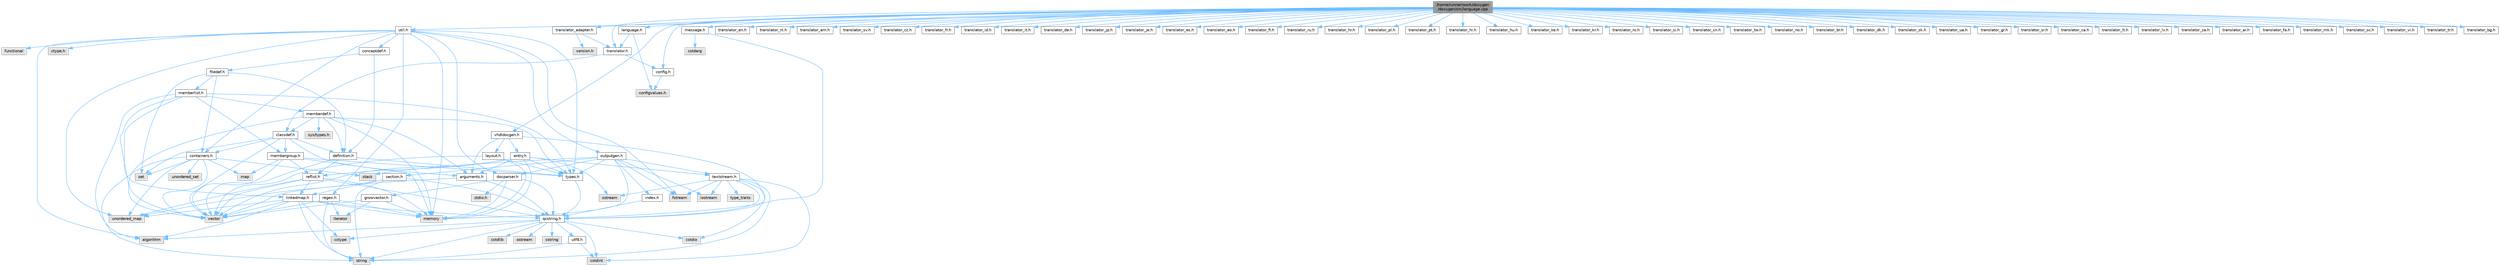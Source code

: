 digraph "/home/runner/work/doxygen/doxygen/src/language.cpp"
{
 // INTERACTIVE_SVG=YES
 // LATEX_PDF_SIZE
  bgcolor="transparent";
  edge [fontname=Helvetica,fontsize=10,labelfontname=Helvetica,labelfontsize=10];
  node [fontname=Helvetica,fontsize=10,shape=box,height=0.2,width=0.4];
  Node1 [label="/home/runner/work/doxygen\l/doxygen/src/language.cpp",height=0.2,width=0.4,color="gray40", fillcolor="grey60", style="filled", fontcolor="black",tooltip=" "];
  Node1 -> Node2 [color="steelblue1",style="solid"];
  Node2 [label="message.h",height=0.2,width=0.4,color="grey40", fillcolor="white", style="filled",URL="$d2/d0d/message_8h.html",tooltip=" "];
  Node2 -> Node3 [color="steelblue1",style="solid"];
  Node3 [label="cstdarg",height=0.2,width=0.4,color="grey60", fillcolor="#E0E0E0", style="filled",tooltip=" "];
  Node2 -> Node4 [color="steelblue1",style="solid"];
  Node4 [label="qcstring.h",height=0.2,width=0.4,color="grey40", fillcolor="white", style="filled",URL="$d7/d5c/qcstring_8h.html",tooltip=" "];
  Node4 -> Node5 [color="steelblue1",style="solid"];
  Node5 [label="string",height=0.2,width=0.4,color="grey60", fillcolor="#E0E0E0", style="filled",tooltip=" "];
  Node4 -> Node6 [color="steelblue1",style="solid"];
  Node6 [label="algorithm",height=0.2,width=0.4,color="grey60", fillcolor="#E0E0E0", style="filled",tooltip=" "];
  Node4 -> Node7 [color="steelblue1",style="solid"];
  Node7 [label="cctype",height=0.2,width=0.4,color="grey60", fillcolor="#E0E0E0", style="filled",tooltip=" "];
  Node4 -> Node8 [color="steelblue1",style="solid"];
  Node8 [label="cstring",height=0.2,width=0.4,color="grey60", fillcolor="#E0E0E0", style="filled",tooltip=" "];
  Node4 -> Node9 [color="steelblue1",style="solid"];
  Node9 [label="cstdio",height=0.2,width=0.4,color="grey60", fillcolor="#E0E0E0", style="filled",tooltip=" "];
  Node4 -> Node10 [color="steelblue1",style="solid"];
  Node10 [label="cstdlib",height=0.2,width=0.4,color="grey60", fillcolor="#E0E0E0", style="filled",tooltip=" "];
  Node4 -> Node11 [color="steelblue1",style="solid"];
  Node11 [label="cstdint",height=0.2,width=0.4,color="grey60", fillcolor="#E0E0E0", style="filled",tooltip=" "];
  Node4 -> Node12 [color="steelblue1",style="solid"];
  Node12 [label="ostream",height=0.2,width=0.4,color="grey60", fillcolor="#E0E0E0", style="filled",tooltip=" "];
  Node4 -> Node13 [color="steelblue1",style="solid"];
  Node13 [label="utf8.h",height=0.2,width=0.4,color="grey40", fillcolor="white", style="filled",URL="$db/d7c/utf8_8h.html",tooltip="Various UTF8 related helper functions."];
  Node13 -> Node11 [color="steelblue1",style="solid"];
  Node13 -> Node5 [color="steelblue1",style="solid"];
  Node1 -> Node14 [color="steelblue1",style="solid"];
  Node14 [label="config.h",height=0.2,width=0.4,color="grey40", fillcolor="white", style="filled",URL="$db/d16/config_8h.html",tooltip=" "];
  Node14 -> Node15 [color="steelblue1",style="solid"];
  Node15 [label="configvalues.h",height=0.2,width=0.4,color="grey60", fillcolor="#E0E0E0", style="filled",tooltip=" "];
  Node1 -> Node16 [color="steelblue1",style="solid"];
  Node16 [label="util.h",height=0.2,width=0.4,color="grey40", fillcolor="white", style="filled",URL="$d8/d3c/util_8h.html",tooltip="A bunch of utility functions."];
  Node16 -> Node17 [color="steelblue1",style="solid"];
  Node17 [label="memory",height=0.2,width=0.4,color="grey60", fillcolor="#E0E0E0", style="filled",tooltip=" "];
  Node16 -> Node18 [color="steelblue1",style="solid"];
  Node18 [label="unordered_map",height=0.2,width=0.4,color="grey60", fillcolor="#E0E0E0", style="filled",tooltip=" "];
  Node16 -> Node6 [color="steelblue1",style="solid"];
  Node16 -> Node19 [color="steelblue1",style="solid"];
  Node19 [label="functional",height=0.2,width=0.4,color="grey60", fillcolor="#E0E0E0", style="filled",tooltip=" "];
  Node16 -> Node20 [color="steelblue1",style="solid"];
  Node20 [label="fstream",height=0.2,width=0.4,color="grey60", fillcolor="#E0E0E0", style="filled",tooltip=" "];
  Node16 -> Node21 [color="steelblue1",style="solid"];
  Node21 [label="ctype.h",height=0.2,width=0.4,color="grey60", fillcolor="#E0E0E0", style="filled",tooltip=" "];
  Node16 -> Node22 [color="steelblue1",style="solid"];
  Node22 [label="types.h",height=0.2,width=0.4,color="grey40", fillcolor="white", style="filled",URL="$d9/d49/types_8h.html",tooltip="This file contains a number of basic enums and types."];
  Node22 -> Node4 [color="steelblue1",style="solid"];
  Node16 -> Node23 [color="steelblue1",style="solid"];
  Node23 [label="docparser.h",height=0.2,width=0.4,color="grey40", fillcolor="white", style="filled",URL="$de/d9c/docparser_8h.html",tooltip=" "];
  Node23 -> Node24 [color="steelblue1",style="solid"];
  Node24 [label="stdio.h",height=0.2,width=0.4,color="grey60", fillcolor="#E0E0E0", style="filled",tooltip=" "];
  Node23 -> Node17 [color="steelblue1",style="solid"];
  Node23 -> Node4 [color="steelblue1",style="solid"];
  Node23 -> Node25 [color="steelblue1",style="solid"];
  Node25 [label="growvector.h",height=0.2,width=0.4,color="grey40", fillcolor="white", style="filled",URL="$d7/d50/growvector_8h.html",tooltip=" "];
  Node25 -> Node26 [color="steelblue1",style="solid"];
  Node26 [label="vector",height=0.2,width=0.4,color="grey60", fillcolor="#E0E0E0", style="filled",tooltip=" "];
  Node25 -> Node17 [color="steelblue1",style="solid"];
  Node25 -> Node27 [color="steelblue1",style="solid"];
  Node27 [label="iterator",height=0.2,width=0.4,color="grey60", fillcolor="#E0E0E0", style="filled",tooltip=" "];
  Node16 -> Node28 [color="steelblue1",style="solid"];
  Node28 [label="containers.h",height=0.2,width=0.4,color="grey40", fillcolor="white", style="filled",URL="$d5/d75/containers_8h.html",tooltip=" "];
  Node28 -> Node26 [color="steelblue1",style="solid"];
  Node28 -> Node5 [color="steelblue1",style="solid"];
  Node28 -> Node29 [color="steelblue1",style="solid"];
  Node29 [label="set",height=0.2,width=0.4,color="grey60", fillcolor="#E0E0E0", style="filled",tooltip=" "];
  Node28 -> Node30 [color="steelblue1",style="solid"];
  Node30 [label="map",height=0.2,width=0.4,color="grey60", fillcolor="#E0E0E0", style="filled",tooltip=" "];
  Node28 -> Node31 [color="steelblue1",style="solid"];
  Node31 [label="unordered_set",height=0.2,width=0.4,color="grey60", fillcolor="#E0E0E0", style="filled",tooltip=" "];
  Node28 -> Node18 [color="steelblue1",style="solid"];
  Node28 -> Node32 [color="steelblue1",style="solid"];
  Node32 [label="stack",height=0.2,width=0.4,color="grey60", fillcolor="#E0E0E0", style="filled",tooltip=" "];
  Node16 -> Node33 [color="steelblue1",style="solid"];
  Node33 [label="outputgen.h",height=0.2,width=0.4,color="grey40", fillcolor="white", style="filled",URL="$df/d06/outputgen_8h.html",tooltip=" "];
  Node33 -> Node17 [color="steelblue1",style="solid"];
  Node33 -> Node32 [color="steelblue1",style="solid"];
  Node33 -> Node34 [color="steelblue1",style="solid"];
  Node34 [label="iostream",height=0.2,width=0.4,color="grey60", fillcolor="#E0E0E0", style="filled",tooltip=" "];
  Node33 -> Node20 [color="steelblue1",style="solid"];
  Node33 -> Node22 [color="steelblue1",style="solid"];
  Node33 -> Node35 [color="steelblue1",style="solid"];
  Node35 [label="index.h",height=0.2,width=0.4,color="grey40", fillcolor="white", style="filled",URL="$d1/db5/index_8h.html",tooltip=" "];
  Node35 -> Node4 [color="steelblue1",style="solid"];
  Node33 -> Node36 [color="steelblue1",style="solid"];
  Node36 [label="section.h",height=0.2,width=0.4,color="grey40", fillcolor="white", style="filled",URL="$d1/d2a/section_8h.html",tooltip=" "];
  Node36 -> Node5 [color="steelblue1",style="solid"];
  Node36 -> Node18 [color="steelblue1",style="solid"];
  Node36 -> Node4 [color="steelblue1",style="solid"];
  Node36 -> Node37 [color="steelblue1",style="solid"];
  Node37 [label="linkedmap.h",height=0.2,width=0.4,color="grey40", fillcolor="white", style="filled",URL="$da/de1/linkedmap_8h.html",tooltip=" "];
  Node37 -> Node18 [color="steelblue1",style="solid"];
  Node37 -> Node26 [color="steelblue1",style="solid"];
  Node37 -> Node17 [color="steelblue1",style="solid"];
  Node37 -> Node5 [color="steelblue1",style="solid"];
  Node37 -> Node6 [color="steelblue1",style="solid"];
  Node37 -> Node7 [color="steelblue1",style="solid"];
  Node37 -> Node4 [color="steelblue1",style="solid"];
  Node33 -> Node38 [color="steelblue1",style="solid"];
  Node38 [label="textstream.h",height=0.2,width=0.4,color="grey40", fillcolor="white", style="filled",URL="$d4/d7d/textstream_8h.html",tooltip=" "];
  Node38 -> Node5 [color="steelblue1",style="solid"];
  Node38 -> Node34 [color="steelblue1",style="solid"];
  Node38 -> Node39 [color="steelblue1",style="solid"];
  Node39 [label="sstream",height=0.2,width=0.4,color="grey60", fillcolor="#E0E0E0", style="filled",tooltip=" "];
  Node38 -> Node11 [color="steelblue1",style="solid"];
  Node38 -> Node9 [color="steelblue1",style="solid"];
  Node38 -> Node20 [color="steelblue1",style="solid"];
  Node38 -> Node40 [color="steelblue1",style="solid"];
  Node40 [label="type_traits",height=0.2,width=0.4,color="grey60", fillcolor="#E0E0E0", style="filled",tooltip=" "];
  Node38 -> Node4 [color="steelblue1",style="solid"];
  Node33 -> Node23 [color="steelblue1",style="solid"];
  Node16 -> Node41 [color="steelblue1",style="solid"];
  Node41 [label="regex.h",height=0.2,width=0.4,color="grey40", fillcolor="white", style="filled",URL="$d1/d21/regex_8h.html",tooltip=" "];
  Node41 -> Node17 [color="steelblue1",style="solid"];
  Node41 -> Node5 [color="steelblue1",style="solid"];
  Node41 -> Node26 [color="steelblue1",style="solid"];
  Node41 -> Node27 [color="steelblue1",style="solid"];
  Node16 -> Node42 [color="steelblue1",style="solid"];
  Node42 [label="conceptdef.h",height=0.2,width=0.4,color="grey40", fillcolor="white", style="filled",URL="$da/df1/conceptdef_8h.html",tooltip=" "];
  Node42 -> Node43 [color="steelblue1",style="solid"];
  Node43 [label="definition.h",height=0.2,width=0.4,color="grey40", fillcolor="white", style="filled",URL="$df/da1/definition_8h.html",tooltip=" "];
  Node43 -> Node26 [color="steelblue1",style="solid"];
  Node43 -> Node22 [color="steelblue1",style="solid"];
  Node43 -> Node44 [color="steelblue1",style="solid"];
  Node44 [label="reflist.h",height=0.2,width=0.4,color="grey40", fillcolor="white", style="filled",URL="$d1/d02/reflist_8h.html",tooltip=" "];
  Node44 -> Node26 [color="steelblue1",style="solid"];
  Node44 -> Node18 [color="steelblue1",style="solid"];
  Node44 -> Node17 [color="steelblue1",style="solid"];
  Node44 -> Node4 [color="steelblue1",style="solid"];
  Node44 -> Node37 [color="steelblue1",style="solid"];
  Node42 -> Node45 [color="steelblue1",style="solid"];
  Node45 [label="filedef.h",height=0.2,width=0.4,color="grey40", fillcolor="white", style="filled",URL="$d4/d3a/filedef_8h.html",tooltip=" "];
  Node45 -> Node29 [color="steelblue1",style="solid"];
  Node45 -> Node43 [color="steelblue1",style="solid"];
  Node45 -> Node46 [color="steelblue1",style="solid"];
  Node46 [label="memberlist.h",height=0.2,width=0.4,color="grey40", fillcolor="white", style="filled",URL="$dd/d78/memberlist_8h.html",tooltip=" "];
  Node46 -> Node26 [color="steelblue1",style="solid"];
  Node46 -> Node6 [color="steelblue1",style="solid"];
  Node46 -> Node47 [color="steelblue1",style="solid"];
  Node47 [label="memberdef.h",height=0.2,width=0.4,color="grey40", fillcolor="white", style="filled",URL="$d4/d46/memberdef_8h.html",tooltip=" "];
  Node47 -> Node26 [color="steelblue1",style="solid"];
  Node47 -> Node17 [color="steelblue1",style="solid"];
  Node47 -> Node48 [color="steelblue1",style="solid"];
  Node48 [label="sys/types.h",height=0.2,width=0.4,color="grey60", fillcolor="#E0E0E0", style="filled",tooltip=" "];
  Node47 -> Node22 [color="steelblue1",style="solid"];
  Node47 -> Node43 [color="steelblue1",style="solid"];
  Node47 -> Node49 [color="steelblue1",style="solid"];
  Node49 [label="arguments.h",height=0.2,width=0.4,color="grey40", fillcolor="white", style="filled",URL="$df/d9b/arguments_8h.html",tooltip=" "];
  Node49 -> Node26 [color="steelblue1",style="solid"];
  Node49 -> Node4 [color="steelblue1",style="solid"];
  Node47 -> Node50 [color="steelblue1",style="solid"];
  Node50 [label="classdef.h",height=0.2,width=0.4,color="grey40", fillcolor="white", style="filled",URL="$d1/da6/classdef_8h.html",tooltip=" "];
  Node50 -> Node26 [color="steelblue1",style="solid"];
  Node50 -> Node29 [color="steelblue1",style="solid"];
  Node50 -> Node28 [color="steelblue1",style="solid"];
  Node50 -> Node43 [color="steelblue1",style="solid"];
  Node50 -> Node49 [color="steelblue1",style="solid"];
  Node50 -> Node51 [color="steelblue1",style="solid"];
  Node51 [label="membergroup.h",height=0.2,width=0.4,color="grey40", fillcolor="white", style="filled",URL="$d9/d11/membergroup_8h.html",tooltip=" "];
  Node51 -> Node26 [color="steelblue1",style="solid"];
  Node51 -> Node30 [color="steelblue1",style="solid"];
  Node51 -> Node17 [color="steelblue1",style="solid"];
  Node51 -> Node22 [color="steelblue1",style="solid"];
  Node51 -> Node44 [color="steelblue1",style="solid"];
  Node46 -> Node37 [color="steelblue1",style="solid"];
  Node46 -> Node22 [color="steelblue1",style="solid"];
  Node46 -> Node51 [color="steelblue1",style="solid"];
  Node45 -> Node28 [color="steelblue1",style="solid"];
  Node1 -> Node52 [color="steelblue1",style="solid"];
  Node52 [label="language.h",height=0.2,width=0.4,color="grey40", fillcolor="white", style="filled",URL="$d8/dce/language_8h.html",tooltip=" "];
  Node52 -> Node53 [color="steelblue1",style="solid"];
  Node53 [label="translator.h",height=0.2,width=0.4,color="grey40", fillcolor="white", style="filled",URL="$d9/df1/translator_8h.html",tooltip=" "];
  Node53 -> Node50 [color="steelblue1",style="solid"];
  Node53 -> Node14 [color="steelblue1",style="solid"];
  Node52 -> Node15 [color="steelblue1",style="solid"];
  Node1 -> Node54 [color="steelblue1",style="solid"];
  Node54 [label="vhdldocgen.h",height=0.2,width=0.4,color="grey40", fillcolor="white", style="filled",URL="$dd/dec/vhdldocgen_8h.html",tooltip=" "];
  Node54 -> Node4 [color="steelblue1",style="solid"];
  Node54 -> Node55 [color="steelblue1",style="solid"];
  Node55 [label="layout.h",height=0.2,width=0.4,color="grey40", fillcolor="white", style="filled",URL="$db/d51/layout_8h.html",tooltip=" "];
  Node55 -> Node17 [color="steelblue1",style="solid"];
  Node55 -> Node26 [color="steelblue1",style="solid"];
  Node55 -> Node22 [color="steelblue1",style="solid"];
  Node54 -> Node49 [color="steelblue1",style="solid"];
  Node54 -> Node56 [color="steelblue1",style="solid"];
  Node56 [label="entry.h",height=0.2,width=0.4,color="grey40", fillcolor="white", style="filled",URL="$d1/dc6/entry_8h.html",tooltip=" "];
  Node56 -> Node26 [color="steelblue1",style="solid"];
  Node56 -> Node17 [color="steelblue1",style="solid"];
  Node56 -> Node39 [color="steelblue1",style="solid"];
  Node56 -> Node22 [color="steelblue1",style="solid"];
  Node56 -> Node49 [color="steelblue1",style="solid"];
  Node56 -> Node44 [color="steelblue1",style="solid"];
  Node56 -> Node38 [color="steelblue1",style="solid"];
  Node1 -> Node53 [color="steelblue1",style="solid"];
  Node1 -> Node57 [color="steelblue1",style="solid"];
  Node57 [label="translator_en.h",height=0.2,width=0.4,color="grey40", fillcolor="white", style="filled",URL="$da/d46/translator__en_8h.html",tooltip=" "];
  Node1 -> Node58 [color="steelblue1",style="solid"];
  Node58 [label="translator_adapter.h",height=0.2,width=0.4,color="grey40", fillcolor="white", style="filled",URL="$da/de6/translator__adapter_8h.html",tooltip=" "];
  Node58 -> Node59 [color="steelblue1",style="solid"];
  Node59 [label="version.h",height=0.2,width=0.4,color="grey60", fillcolor="#E0E0E0", style="filled",tooltip=" "];
  Node58 -> Node53 [color="steelblue1",style="solid"];
  Node1 -> Node60 [color="steelblue1",style="solid"];
  Node60 [label="translator_nl.h",height=0.2,width=0.4,color="grey40", fillcolor="white", style="filled",URL="$da/db1/translator__nl_8h.html",tooltip=" "];
  Node1 -> Node61 [color="steelblue1",style="solid"];
  Node61 [label="translator_am.h",height=0.2,width=0.4,color="grey40", fillcolor="white", style="filled",URL="$d8/d0a/translator__am_8h.html",tooltip=" "];
  Node1 -> Node62 [color="steelblue1",style="solid"];
  Node62 [label="translator_sv.h",height=0.2,width=0.4,color="grey40", fillcolor="white", style="filled",URL="$d5/d54/translator__sv_8h.html",tooltip=" "];
  Node1 -> Node63 [color="steelblue1",style="solid"];
  Node63 [label="translator_cz.h",height=0.2,width=0.4,color="grey40", fillcolor="white", style="filled",URL="$d6/dfb/translator__cz_8h.html",tooltip=" "];
  Node1 -> Node64 [color="steelblue1",style="solid"];
  Node64 [label="translator_fr.h",height=0.2,width=0.4,color="grey40", fillcolor="white", style="filled",URL="$dd/d48/translator__fr_8h.html",tooltip=" "];
  Node1 -> Node65 [color="steelblue1",style="solid"];
  Node65 [label="translator_id.h",height=0.2,width=0.4,color="grey40", fillcolor="white", style="filled",URL="$d7/dce/translator__id_8h.html",tooltip=" "];
  Node1 -> Node66 [color="steelblue1",style="solid"];
  Node66 [label="translator_it.h",height=0.2,width=0.4,color="grey40", fillcolor="white", style="filled",URL="$da/d36/translator__it_8h.html",tooltip=" "];
  Node1 -> Node67 [color="steelblue1",style="solid"];
  Node67 [label="translator_de.h",height=0.2,width=0.4,color="grey40", fillcolor="white", style="filled",URL="$d3/d9b/translator__de_8h.html",tooltip=" "];
  Node1 -> Node68 [color="steelblue1",style="solid"];
  Node68 [label="translator_jp.h",height=0.2,width=0.4,color="grey40", fillcolor="white", style="filled",URL="$d4/d84/translator__jp_8h.html",tooltip=" "];
  Node1 -> Node69 [color="steelblue1",style="solid"];
  Node69 [label="translator_je.h",height=0.2,width=0.4,color="grey40", fillcolor="white", style="filled",URL="$d1/dc5/translator__je_8h.html",tooltip=" "];
  Node1 -> Node70 [color="steelblue1",style="solid"];
  Node70 [label="translator_es.h",height=0.2,width=0.4,color="grey40", fillcolor="white", style="filled",URL="$dd/dc2/translator__es_8h.html",tooltip=" "];
  Node1 -> Node71 [color="steelblue1",style="solid"];
  Node71 [label="translator_eo.h",height=0.2,width=0.4,color="grey40", fillcolor="white", style="filled",URL="$d6/d89/translator__eo_8h.html",tooltip=" "];
  Node1 -> Node72 [color="steelblue1",style="solid"];
  Node72 [label="translator_fi.h",height=0.2,width=0.4,color="grey40", fillcolor="white", style="filled",URL="$db/d17/translator__fi_8h.html",tooltip=" "];
  Node1 -> Node73 [color="steelblue1",style="solid"];
  Node73 [label="translator_ru.h",height=0.2,width=0.4,color="grey40", fillcolor="white", style="filled",URL="$dd/de5/translator__ru_8h.html",tooltip=" "];
  Node1 -> Node74 [color="steelblue1",style="solid"];
  Node74 [label="translator_hr.h",height=0.2,width=0.4,color="grey40", fillcolor="white", style="filled",URL="$d0/d17/translator__hr_8h.html",tooltip=" "];
  Node1 -> Node75 [color="steelblue1",style="solid"];
  Node75 [label="translator_pl.h",height=0.2,width=0.4,color="grey40", fillcolor="white", style="filled",URL="$de/d6a/translator__pl_8h.html",tooltip=" "];
  Node1 -> Node76 [color="steelblue1",style="solid"];
  Node76 [label="translator_pt.h",height=0.2,width=0.4,color="grey40", fillcolor="white", style="filled",URL="$df/dfd/translator__pt_8h.html",tooltip=" "];
  Node1 -> Node77 [color="steelblue1",style="solid"];
  Node77 [label="translator_hi.h",height=0.2,width=0.4,color="grey40", fillcolor="white", style="filled",URL="$d7/dc2/translator__hi_8h.html",tooltip=" "];
  Node1 -> Node78 [color="steelblue1",style="solid"];
  Node78 [label="translator_hu.h",height=0.2,width=0.4,color="grey40", fillcolor="white", style="filled",URL="$d8/d34/translator__hu_8h.html",tooltip=" "];
  Node1 -> Node79 [color="steelblue1",style="solid"];
  Node79 [label="translator_ke.h",height=0.2,width=0.4,color="grey40", fillcolor="white", style="filled",URL="$d1/d55/translator__ke_8h.html",tooltip=" "];
  Node1 -> Node80 [color="steelblue1",style="solid"];
  Node80 [label="translator_kr.h",height=0.2,width=0.4,color="grey40", fillcolor="white", style="filled",URL="$d6/d67/translator__kr_8h.html",tooltip=" "];
  Node1 -> Node81 [color="steelblue1",style="solid"];
  Node81 [label="translator_ro.h",height=0.2,width=0.4,color="grey40", fillcolor="white", style="filled",URL="$df/d0f/translator__ro_8h.html",tooltip=" "];
  Node1 -> Node82 [color="steelblue1",style="solid"];
  Node82 [label="translator_si.h",height=0.2,width=0.4,color="grey40", fillcolor="white", style="filled",URL="$d2/dce/translator__si_8h.html",tooltip=" "];
  Node1 -> Node83 [color="steelblue1",style="solid"];
  Node83 [label="translator_cn.h",height=0.2,width=0.4,color="grey40", fillcolor="white", style="filled",URL="$d8/d41/translator__cn_8h.html",tooltip=" "];
  Node1 -> Node84 [color="steelblue1",style="solid"];
  Node84 [label="translator_tw.h",height=0.2,width=0.4,color="grey40", fillcolor="white", style="filled",URL="$dd/d77/translator__tw_8h.html",tooltip=" "];
  Node1 -> Node85 [color="steelblue1",style="solid"];
  Node85 [label="translator_no.h",height=0.2,width=0.4,color="grey40", fillcolor="white", style="filled",URL="$d7/d05/translator__no_8h.html",tooltip=" "];
  Node1 -> Node86 [color="steelblue1",style="solid"];
  Node86 [label="translator_br.h",height=0.2,width=0.4,color="grey40", fillcolor="white", style="filled",URL="$d5/d55/translator__br_8h.html",tooltip=" "];
  Node1 -> Node87 [color="steelblue1",style="solid"];
  Node87 [label="translator_dk.h",height=0.2,width=0.4,color="grey40", fillcolor="white", style="filled",URL="$d9/de0/translator__dk_8h.html",tooltip="Danish translation."];
  Node1 -> Node88 [color="steelblue1",style="solid"];
  Node88 [label="translator_sk.h",height=0.2,width=0.4,color="grey40", fillcolor="white", style="filled",URL="$d2/d4d/translator__sk_8h.html",tooltip=" "];
  Node1 -> Node89 [color="steelblue1",style="solid"];
  Node89 [label="translator_ua.h",height=0.2,width=0.4,color="grey40", fillcolor="white", style="filled",URL="$d5/d50/translator__ua_8h.html",tooltip=" "];
  Node1 -> Node90 [color="steelblue1",style="solid"];
  Node90 [label="translator_gr.h",height=0.2,width=0.4,color="grey40", fillcolor="white", style="filled",URL="$dd/dad/translator__gr_8h.html",tooltip=" "];
  Node1 -> Node91 [color="steelblue1",style="solid"];
  Node91 [label="translator_sr.h",height=0.2,width=0.4,color="grey40", fillcolor="white", style="filled",URL="$d4/da2/translator__sr_8h.html",tooltip=" "];
  Node1 -> Node92 [color="steelblue1",style="solid"];
  Node92 [label="translator_ca.h",height=0.2,width=0.4,color="grey40", fillcolor="white", style="filled",URL="$d6/dbe/translator__ca_8h.html",tooltip=" "];
  Node1 -> Node93 [color="steelblue1",style="solid"];
  Node93 [label="translator_lt.h",height=0.2,width=0.4,color="grey40", fillcolor="white", style="filled",URL="$d0/d19/translator__lt_8h.html",tooltip=" "];
  Node1 -> Node94 [color="steelblue1",style="solid"];
  Node94 [label="translator_lv.h",height=0.2,width=0.4,color="grey40", fillcolor="white", style="filled",URL="$d9/ded/translator__lv_8h.html",tooltip=" "];
  Node1 -> Node95 [color="steelblue1",style="solid"];
  Node95 [label="translator_za.h",height=0.2,width=0.4,color="grey40", fillcolor="white", style="filled",URL="$d1/d40/translator__za_8h.html",tooltip=" "];
  Node1 -> Node96 [color="steelblue1",style="solid"];
  Node96 [label="translator_ar.h",height=0.2,width=0.4,color="grey40", fillcolor="white", style="filled",URL="$db/d93/translator__ar_8h.html",tooltip=" "];
  Node1 -> Node97 [color="steelblue1",style="solid"];
  Node97 [label="translator_fa.h",height=0.2,width=0.4,color="grey40", fillcolor="white", style="filled",URL="$da/d13/translator__fa_8h.html",tooltip=" "];
  Node1 -> Node98 [color="steelblue1",style="solid"];
  Node98 [label="translator_mk.h",height=0.2,width=0.4,color="grey40", fillcolor="white", style="filled",URL="$da/d33/translator__mk_8h.html",tooltip=" "];
  Node1 -> Node99 [color="steelblue1",style="solid"];
  Node99 [label="translator_sc.h",height=0.2,width=0.4,color="grey40", fillcolor="white", style="filled",URL="$da/d6c/translator__sc_8h.html",tooltip=" "];
  Node1 -> Node100 [color="steelblue1",style="solid"];
  Node100 [label="translator_vi.h",height=0.2,width=0.4,color="grey40", fillcolor="white", style="filled",URL="$d6/d17/translator__vi_8h.html",tooltip=" "];
  Node1 -> Node101 [color="steelblue1",style="solid"];
  Node101 [label="translator_tr.h",height=0.2,width=0.4,color="grey40", fillcolor="white", style="filled",URL="$dc/d68/translator__tr_8h.html",tooltip=" "];
  Node1 -> Node102 [color="steelblue1",style="solid"];
  Node102 [label="translator_bg.h",height=0.2,width=0.4,color="grey40", fillcolor="white", style="filled",URL="$d1/d3b/translator__bg_8h.html",tooltip=" "];
}
